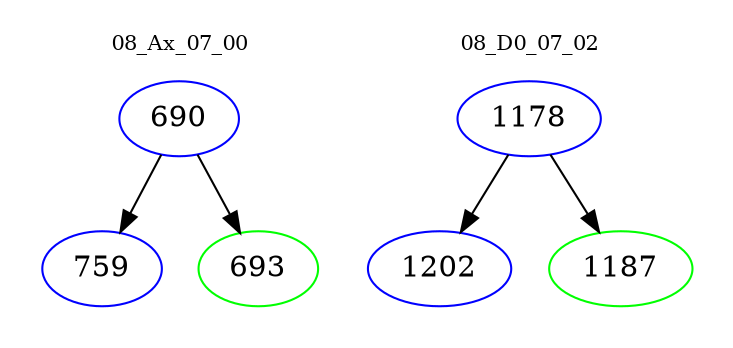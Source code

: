 digraph{
subgraph cluster_0 {
color = white
label = "08_Ax_07_00";
fontsize=10;
T0_690 [label="690", color="blue"]
T0_690 -> T0_759 [color="black"]
T0_759 [label="759", color="blue"]
T0_690 -> T0_693 [color="black"]
T0_693 [label="693", color="green"]
}
subgraph cluster_1 {
color = white
label = "08_D0_07_02";
fontsize=10;
T1_1178 [label="1178", color="blue"]
T1_1178 -> T1_1202 [color="black"]
T1_1202 [label="1202", color="blue"]
T1_1178 -> T1_1187 [color="black"]
T1_1187 [label="1187", color="green"]
}
}
